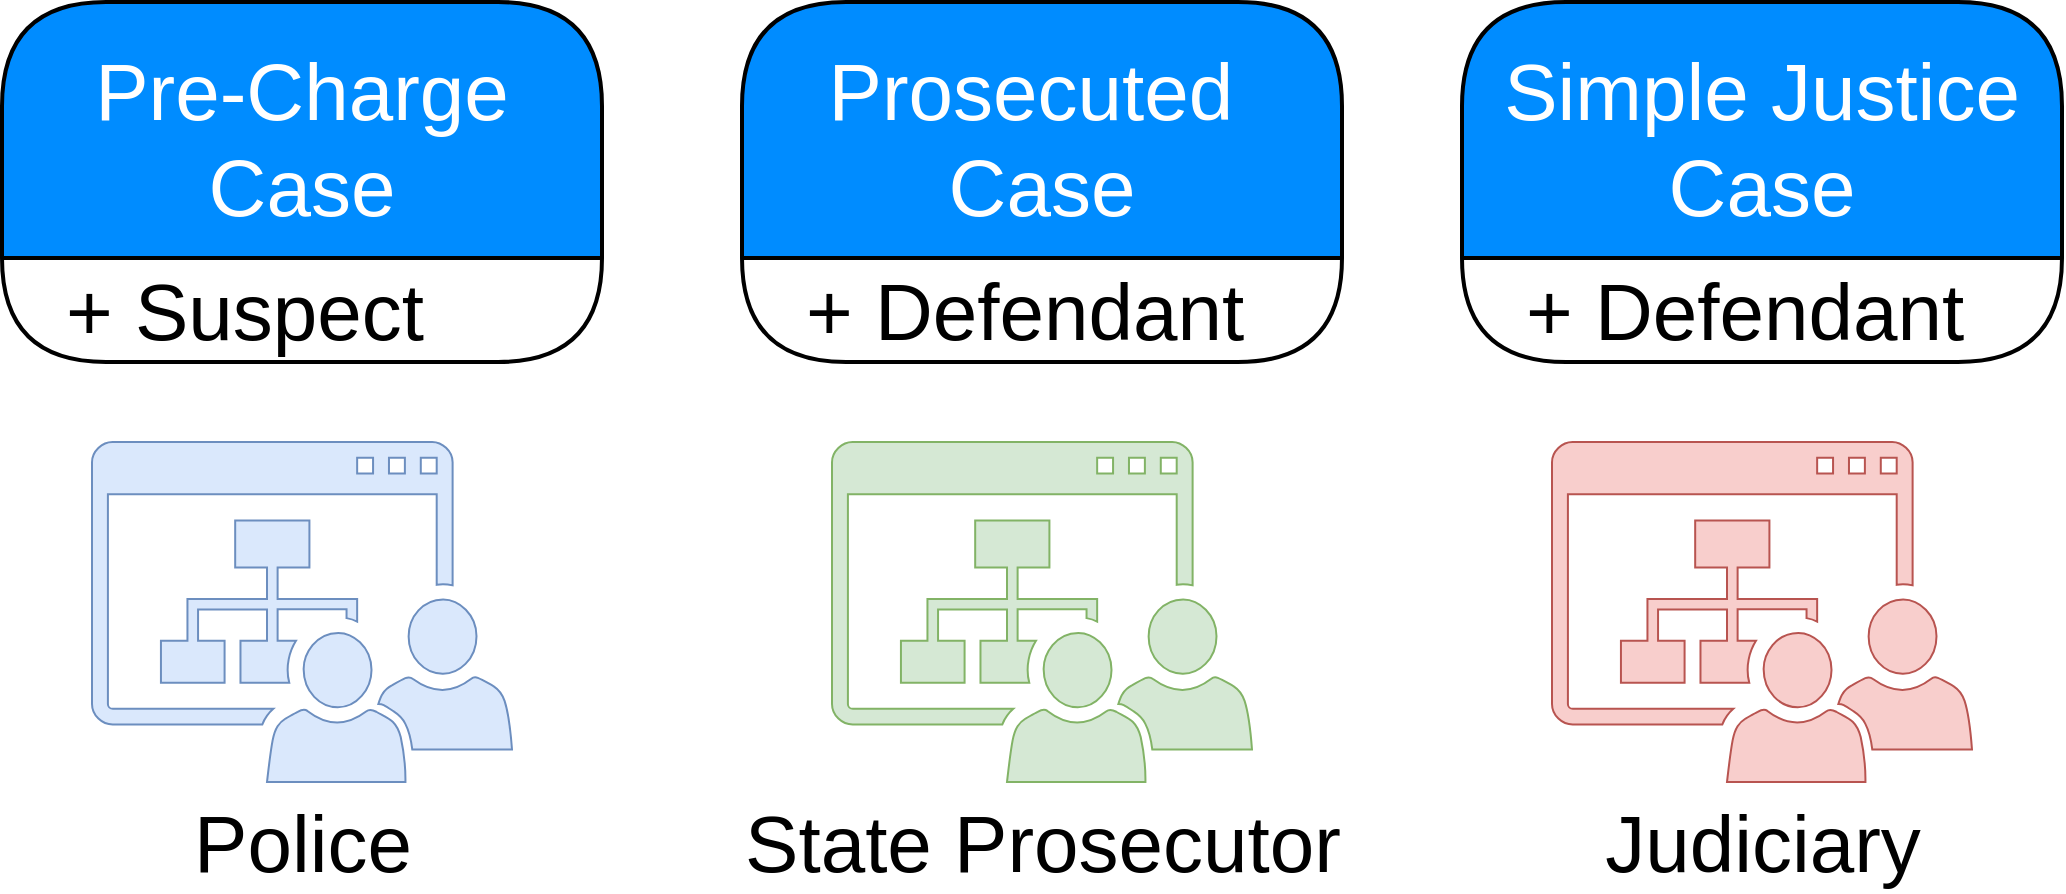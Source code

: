 <mxfile version="10.6.7" type="github"><diagram id="H_Q7ApLyEOjMmZ_94Vuf" name="Page-1"><mxGraphModel dx="1158" dy="758" grid="1" gridSize="10" guides="1" tooltips="1" connect="1" arrows="1" fold="1" page="1" pageScale="1" pageWidth="3300" pageHeight="4681" math="0" shadow="0"><root><mxCell id="0"/><mxCell id="1" parent="0"/><mxCell id="wj5hidlV_4uDnbcUVFuK-3" value="Pre-Charge &#xA;Case" style="swimlane;childLayout=stackLayout;horizontal=1;startSize=128;horizontalStack=0;fillColor=#008cff;fontColor=#FFFFFF;rounded=1;fontSize=40;fontStyle=0;strokeWidth=2;resizeParent=0;resizeLast=1;shadow=0;dashed=0;align=center;" parent="1" vertex="1"><mxGeometry x="90" y="270" width="300" height="180" as="geometry"><mxRectangle x="320" y="140" width="70" height="30" as="alternateBounds"/></mxGeometry></mxCell><mxCell id="_tEp0UOi-hXXfEsJ5S3T-1" value="&amp;nbsp;&amp;nbsp;&amp;nbsp;&amp;nbsp;&amp;nbsp;&amp;nbsp;&amp;nbsp;&amp;nbsp; &lt;font style=&quot;font-size: 40px&quot;&gt;+ Suspect&lt;br&gt;&lt;/font&gt;" style="text;html=1;resizable=0;points=[];autosize=1;align=left;verticalAlign=top;spacingTop=-4;" vertex="1" parent="wj5hidlV_4uDnbcUVFuK-3"><mxGeometry y="128" width="300" height="52" as="geometry"/></mxCell><mxCell id="wj5hidlV_4uDnbcUVFuK-7" value="Police" style="pointerEvents=1;shadow=0;dashed=0;html=1;strokeColor=#6c8ebf;fillColor=#dae8fc;labelPosition=center;verticalLabelPosition=bottom;verticalAlign=top;outlineConnect=0;align=center;shape=mxgraph.office.sites.site_team;fontSize=40;" parent="1" vertex="1"><mxGeometry x="135" y="490" width="210" height="170" as="geometry"/></mxCell><mxCell id="LgkOLo4YH07zQ85GS6bs-2" value="Prosecuted &#xA;Case" style="swimlane;childLayout=stackLayout;horizontal=1;startSize=128;horizontalStack=0;fillColor=#008cff;fontColor=#FFFFFF;rounded=1;fontSize=40;fontStyle=0;strokeWidth=2;resizeParent=0;resizeLast=1;shadow=0;dashed=0;align=center;" parent="1" vertex="1"><mxGeometry x="460" y="270" width="300" height="180" as="geometry"><mxRectangle x="320" y="140" width="70" height="30" as="alternateBounds"/></mxGeometry></mxCell><mxCell id="_tEp0UOi-hXXfEsJ5S3T-2" value="&amp;nbsp;&amp;nbsp;&amp;nbsp;&amp;nbsp;&amp;nbsp;&amp;nbsp;&amp;nbsp;&amp;nbsp; &lt;font style=&quot;font-size: 40px&quot;&gt;+ Defendant&lt;/font&gt;" style="text;html=1;resizable=0;points=[];autosize=1;align=left;verticalAlign=top;spacingTop=-4;" vertex="1" parent="LgkOLo4YH07zQ85GS6bs-2"><mxGeometry y="128" width="300" height="52" as="geometry"/></mxCell><mxCell id="_tEp0UOi-hXXfEsJ5S3T-3" value="State Prosecutor" style="pointerEvents=1;shadow=0;dashed=0;html=1;strokeColor=#82b366;fillColor=#d5e8d4;labelPosition=center;verticalLabelPosition=bottom;verticalAlign=top;outlineConnect=0;align=center;shape=mxgraph.office.sites.site_team;fontSize=40;" vertex="1" parent="1"><mxGeometry x="505" y="490" width="210" height="170" as="geometry"/></mxCell><mxCell id="_tEp0UOi-hXXfEsJ5S3T-6" value="Simple Justice &#xA;Case" style="swimlane;childLayout=stackLayout;horizontal=1;startSize=128;horizontalStack=0;fillColor=#008cff;fontColor=#FFFFFF;rounded=1;fontSize=40;fontStyle=0;strokeWidth=2;resizeParent=0;resizeLast=1;shadow=0;dashed=0;align=center;" vertex="1" parent="1"><mxGeometry x="820" y="270" width="300" height="180" as="geometry"><mxRectangle x="320" y="140" width="70" height="30" as="alternateBounds"/></mxGeometry></mxCell><mxCell id="_tEp0UOi-hXXfEsJ5S3T-7" value="&amp;nbsp;&amp;nbsp;&amp;nbsp;&amp;nbsp;&amp;nbsp;&amp;nbsp;&amp;nbsp;&amp;nbsp; &lt;font style=&quot;font-size: 40px&quot;&gt;+ Defendant&lt;/font&gt;" style="text;html=1;resizable=0;points=[];autosize=1;align=left;verticalAlign=top;spacingTop=-4;" vertex="1" parent="_tEp0UOi-hXXfEsJ5S3T-6"><mxGeometry y="128" width="300" height="52" as="geometry"/></mxCell><mxCell id="_tEp0UOi-hXXfEsJ5S3T-8" value="Judiciary" style="pointerEvents=1;shadow=0;dashed=0;html=1;strokeColor=#b85450;fillColor=#f8cecc;labelPosition=center;verticalLabelPosition=bottom;verticalAlign=top;outlineConnect=0;align=center;shape=mxgraph.office.sites.site_team;fontSize=40;" vertex="1" parent="1"><mxGeometry x="865" y="490" width="210" height="170" as="geometry"/></mxCell></root></mxGraphModel></diagram></mxfile>